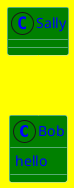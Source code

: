 {
  "sha1": "7zvn1ai4436oq4xi8cph0g7uwd8mffp",
  "insertion": {
    "when": "2024-05-30T20:48:21.314Z",
    "url": "https://forum.plantuml.net/11729/new-css-styling-is-not-recognized-in-class-diagrams",
    "user": "plantuml@gmail.com"
  }
}
@startuml

<style>
    root {
       FontColor Blue
       BackGroundColor Green
    }
    document {
       BackGroundColor yellow
    }
    classDiagram {
       LineColor yellow
    }
    class {
       LineColor lightblue
    }
</style>

' printed in blue
class Bob {
hello
}

' also printed in blue
class Sally


Sally --> Bob
@enduml
